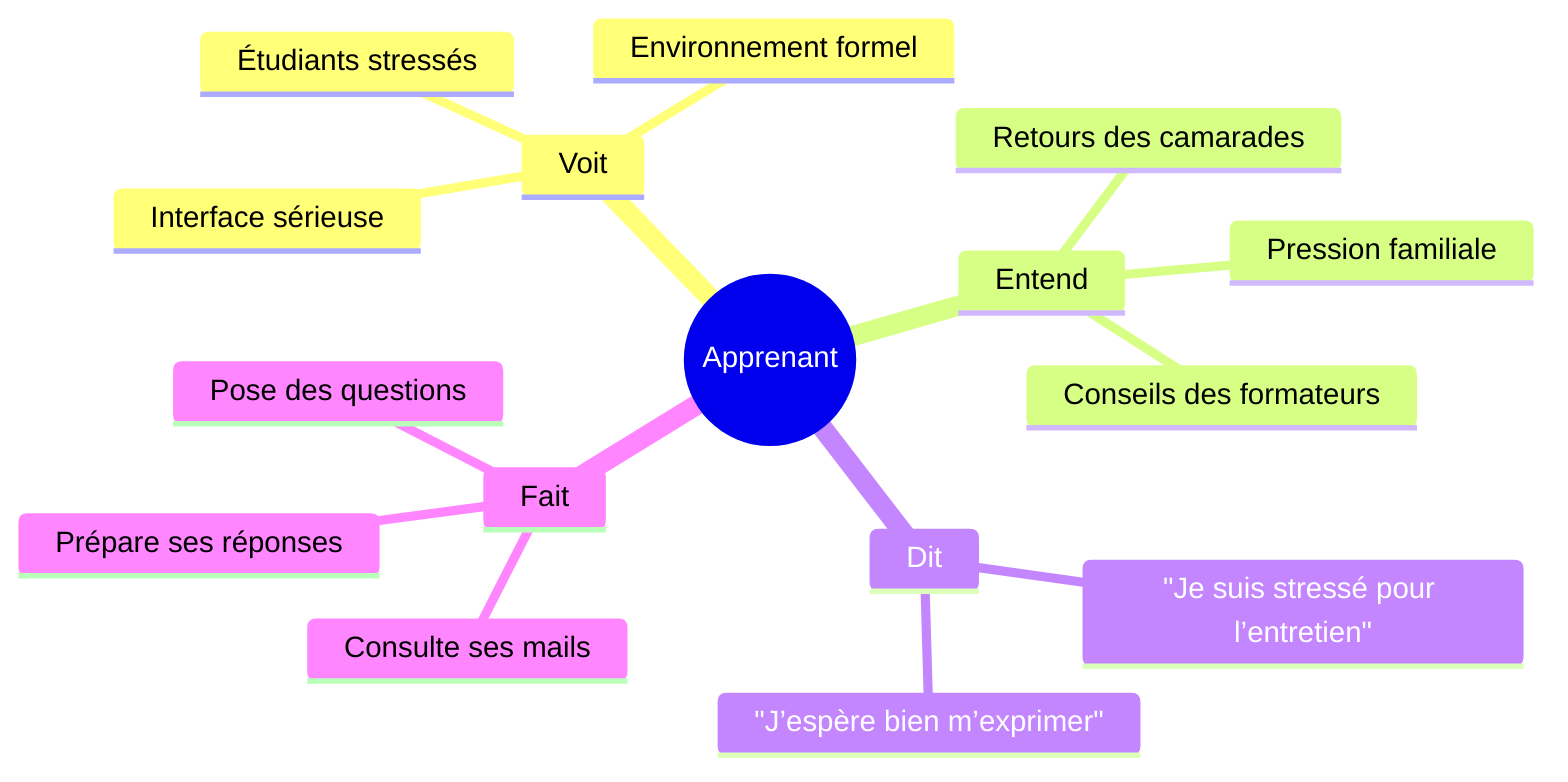 mindmap
  root((Apprenant))
    Voit
      Étudiants stressés
      Environnement formel
      Interface sérieuse
    Entend
      Conseils des formateurs
      Retours des camarades
      Pression familiale
    Dit
      "Je suis stressé pour l’entretien"
      "J’espère bien m’exprimer"
    Fait
      Prépare ses réponses
      Consulte ses mails
      Pose des questions